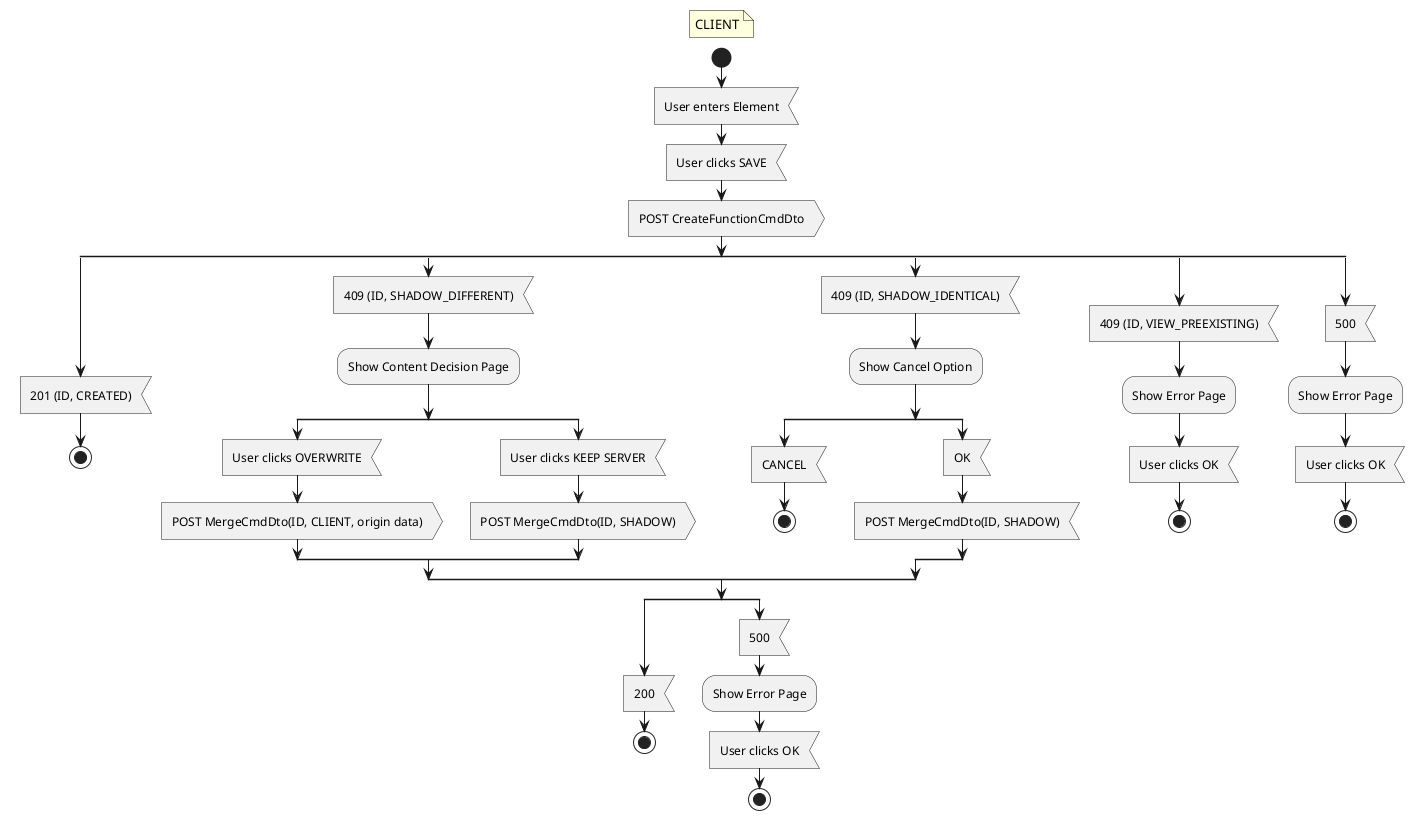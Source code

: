 @startuml
'https://plantuml.com/sequence-diagram
floating note: CLIENT

start
:User enters Element<
:User clicks SAVE<
:POST CreateFunctionCmdDto>
split
    :201 (ID, CREATED)<
    stop
split again
    :409 (ID, SHADOW_DIFFERENT)<
    :Show Content Decision Page;
    split
        :User clicks OVERWRITE<
        :POST MergeCmdDto(ID, CLIENT, origin data)>
    split again
        :User clicks KEEP SERVER<
        :POST MergeCmdDto(ID, SHADOW)>
    end split
split again
    :409 (ID, SHADOW_IDENTICAL)<
    :Show Cancel Option;
    split
        :CANCEL<
        stop
    split again
        :OK<
        :POST MergeCmdDto(ID, SHADOW)<
    end split
split again
    :409 (ID, VIEW_PREEXISTING)<
    :Show Error Page;
    :User clicks OK<
    stop
split again
    :500<
    :Show Error Page;
    :User clicks OK<
    stop
end split
split
    :200<
    stop
split again
    :500<
    :Show Error Page;
    :User clicks OK<
    stop

@enduml